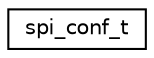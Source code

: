 digraph "Graphical Class Hierarchy"
{
 // LATEX_PDF_SIZE
  edge [fontname="Helvetica",fontsize="10",labelfontname="Helvetica",labelfontsize="10"];
  node [fontname="Helvetica",fontsize="10",shape=record];
  rankdir="LR";
  Node0 [label="spi_conf_t",height=0.2,width=0.4,color="black", fillcolor="white", style="filled",URL="$structspi__conf__t.html",tooltip="SPI device configuration."];
}
